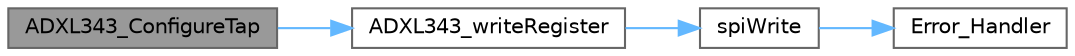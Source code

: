digraph "ADXL343_ConfigureTap"
{
 // LATEX_PDF_SIZE
  bgcolor="transparent";
  edge [fontname=Helvetica,fontsize=10,labelfontname=Helvetica,labelfontsize=10];
  node [fontname=Helvetica,fontsize=10,shape=box,height=0.2,width=0.4];
  rankdir="LR";
  Node1 [id="Node000001",label="ADXL343_ConfigureTap",height=0.2,width=0.4,color="gray40", fillcolor="grey60", style="filled", fontcolor="black",tooltip="Configures single-tap detection for the ADXL343."];
  Node1 -> Node2 [id="edge4_Node000001_Node000002",color="steelblue1",style="solid",tooltip=" "];
  Node2 [id="Node000002",label="ADXL343_writeRegister",height=0.2,width=0.4,color="grey40", fillcolor="white", style="filled",URL="$driver__ADXL343_8c.html#afb2c4ce84c1c1dade8c7f0ff62730591",tooltip="Writes data to a specific register of the ADXL343."];
  Node2 -> Node3 [id="edge5_Node000002_Node000003",color="steelblue1",style="solid",tooltip=" "];
  Node3 [id="Node000003",label="spiWrite",height=0.2,width=0.4,color="grey40", fillcolor="white", style="filled",URL="$driver__ADXL343_8c.html#aaf4313256e790823fa015e28b544a29c",tooltip="Sends a command and data to the ADXL343 over SPI."];
  Node3 -> Node4 [id="edge6_Node000003_Node000004",color="steelblue1",style="solid",tooltip=" "];
  Node4 [id="Node000004",label="Error_Handler",height=0.2,width=0.4,color="grey40", fillcolor="white", style="filled",URL="$main_8c.html#a1730ffe1e560465665eb47d9264826f9",tooltip="This function is executed in case of error occurrence."];
}
